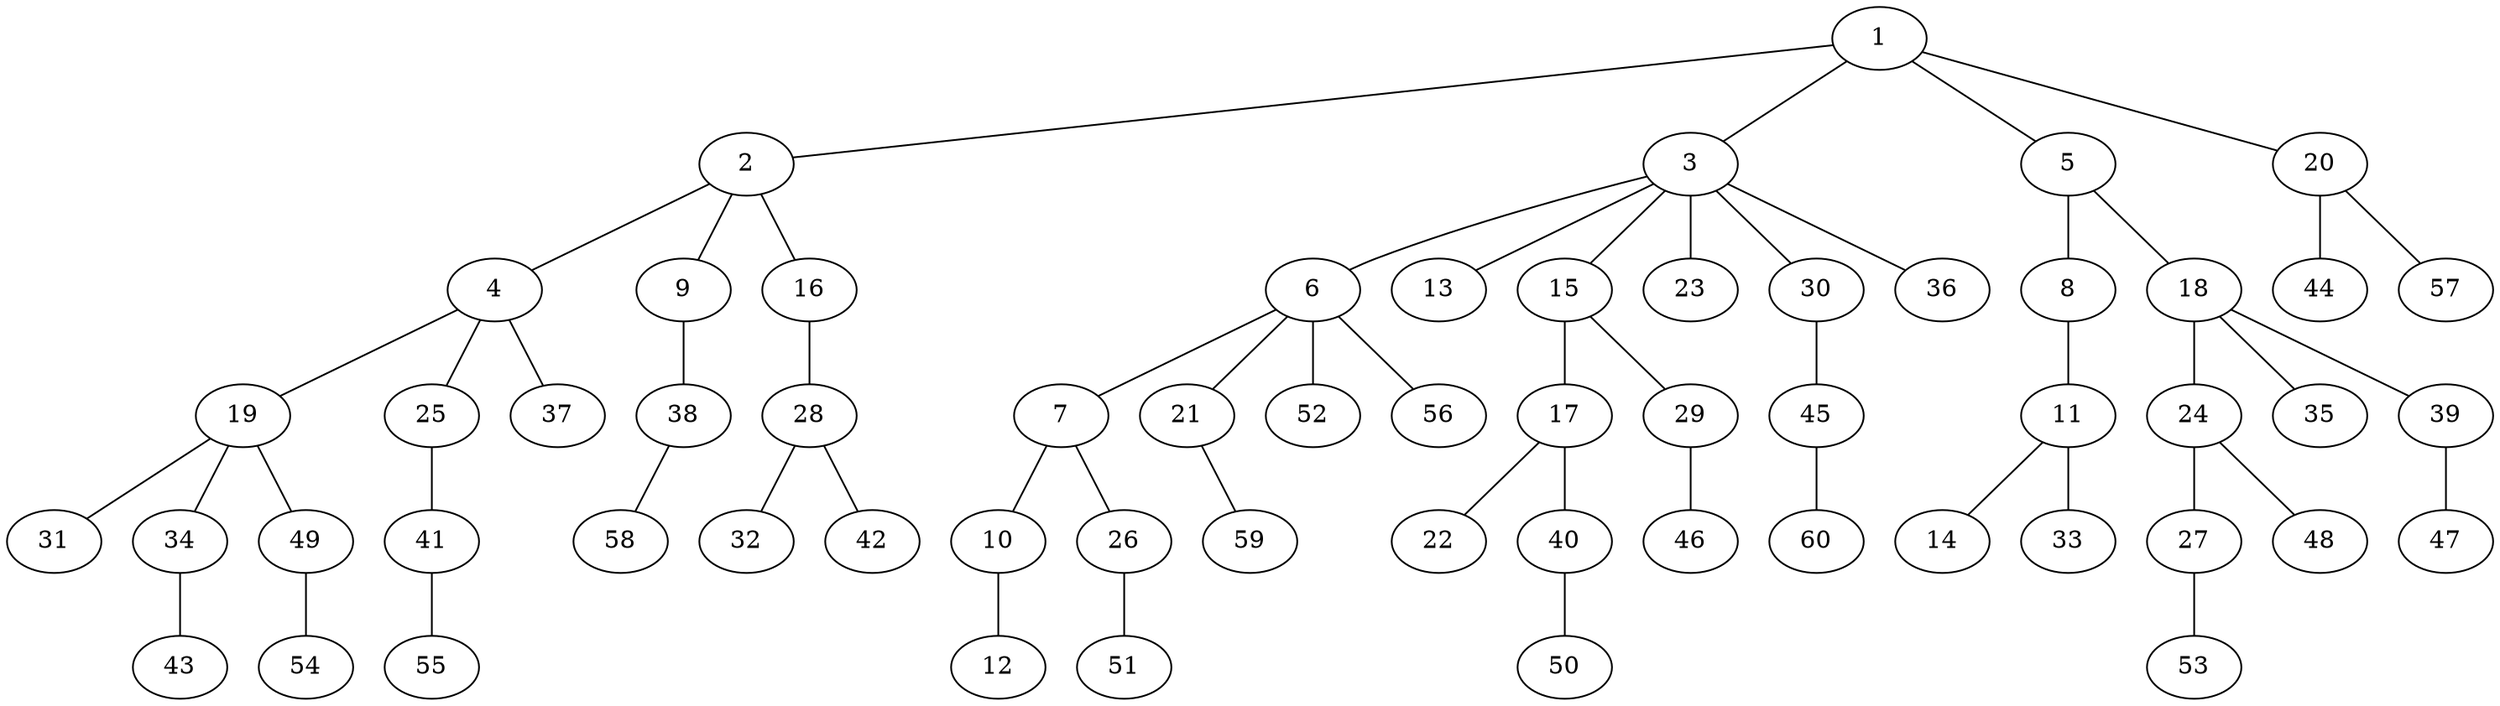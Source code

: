 graph graphname {1--2
1--3
1--5
1--20
2--4
2--9
2--16
3--6
3--13
3--15
3--23
3--30
3--36
4--19
4--25
4--37
5--8
5--18
6--7
6--21
6--52
6--56
7--10
7--26
8--11
9--38
10--12
11--14
11--33
15--17
15--29
16--28
17--22
17--40
18--24
18--35
18--39
19--31
19--34
19--49
20--44
20--57
21--59
24--27
24--48
25--41
26--51
27--53
28--32
28--42
29--46
30--45
34--43
38--58
39--47
40--50
41--55
45--60
49--54
}